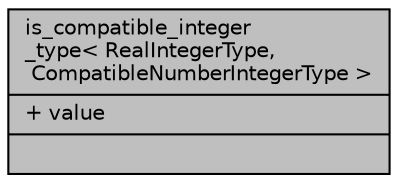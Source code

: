 digraph "is_compatible_integer_type&lt; RealIntegerType, CompatibleNumberIntegerType &gt;"
{
 // LATEX_PDF_SIZE
  edge [fontname="Helvetica",fontsize="10",labelfontname="Helvetica",labelfontsize="10"];
  node [fontname="Helvetica",fontsize="10",shape=record];
  Node1 [label="{is_compatible_integer\l_type\< RealIntegerType,\l CompatibleNumberIntegerType \>\n|+ value\l|}",height=0.2,width=0.4,color="black", fillcolor="grey75", style="filled", fontcolor="black",tooltip=" "];
}
